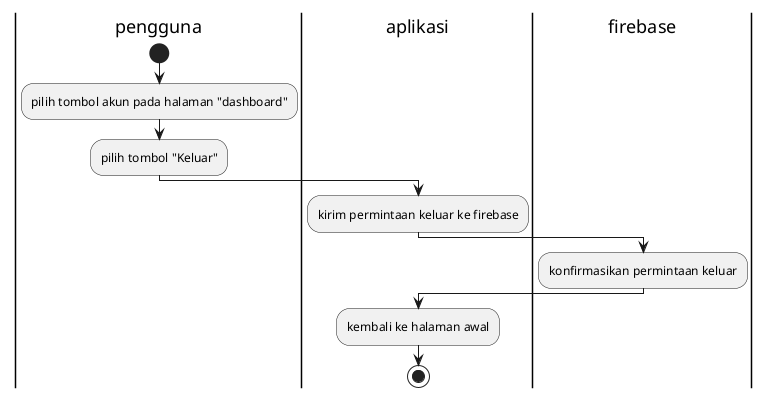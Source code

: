 @startuml

|pengguna|
start
:pilih tombol akun pada halaman "dashboard";
:pilih tombol "Keluar";

|aplikasi|
:kirim permintaan keluar ke firebase;

|firebase|
:konfirmasikan permintaan keluar;

|aplikasi|
:kembali ke halaman awal;
stop

@enduml
